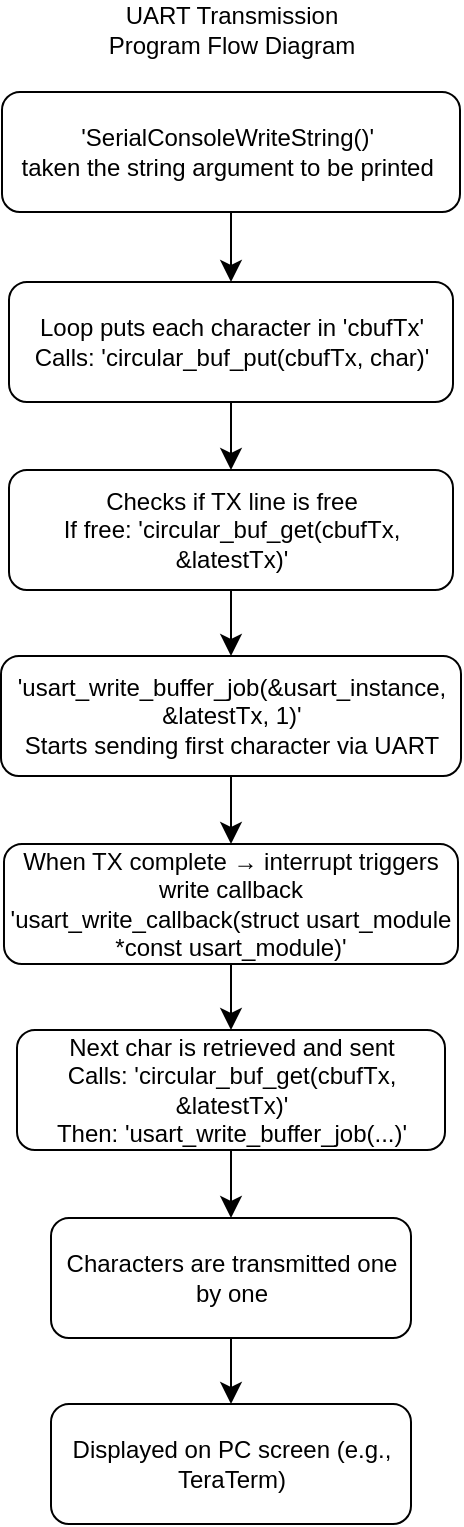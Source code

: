 <mxfile version="26.1.1">
  <diagram name="第 1 页" id="W2hzdXaxRCACEvIiYpvY">
    <mxGraphModel dx="1434" dy="738" grid="0" gridSize="10" guides="1" tooltips="1" connect="1" arrows="1" fold="1" page="0" pageScale="1" pageWidth="827" pageHeight="1169" math="0" shadow="0">
      <root>
        <mxCell id="0" />
        <mxCell id="1" parent="0" />
        <mxCell id="9vySundK5Msms9GkJIlE-1" value="" style="edgeStyle=none;curved=1;rounded=0;orthogonalLoop=1;jettySize=auto;html=1;fontSize=12;startSize=8;endSize=8;" parent="1" source="9vySundK5Msms9GkJIlE-2" target="9vySundK5Msms9GkJIlE-5" edge="1">
          <mxGeometry relative="1" as="geometry" />
        </mxCell>
        <mxCell id="9vySundK5Msms9GkJIlE-2" value="&#39;SerialConsoleWriteString()&#39;&amp;nbsp;&lt;div&gt;taken the string argument to be printed&amp;nbsp;&lt;/div&gt;" style="rounded=1;whiteSpace=wrap;html=1;" parent="1" vertex="1">
          <mxGeometry x="72" y="197" width="229" height="60" as="geometry" />
        </mxCell>
        <mxCell id="9vySundK5Msms9GkJIlE-3" value="UART Transmission Program Flow Diagram" style="text;html=1;align=center;verticalAlign=middle;whiteSpace=wrap;rounded=0;" parent="1" vertex="1">
          <mxGeometry x="116.5" y="151" width="140" height="30" as="geometry" />
        </mxCell>
        <mxCell id="9vySundK5Msms9GkJIlE-4" value="" style="edgeStyle=none;curved=1;rounded=0;orthogonalLoop=1;jettySize=auto;html=1;fontSize=12;startSize=8;endSize=8;" parent="1" source="9vySundK5Msms9GkJIlE-5" target="9vySundK5Msms9GkJIlE-7" edge="1">
          <mxGeometry relative="1" as="geometry" />
        </mxCell>
        <mxCell id="9vySundK5Msms9GkJIlE-5" value="&lt;div&gt;Loop puts each character in &#39;cbufTx&#39;&lt;/div&gt;&lt;div&gt;Calls: &#39;circular_buf_put(cbufTx, char)&#39;&lt;/div&gt;" style="whiteSpace=wrap;html=1;rounded=1;" parent="1" vertex="1">
          <mxGeometry x="75.5" y="292" width="222" height="60" as="geometry" />
        </mxCell>
        <mxCell id="9vySundK5Msms9GkJIlE-6" value="" style="edgeStyle=none;curved=1;rounded=0;orthogonalLoop=1;jettySize=auto;html=1;fontSize=12;startSize=8;endSize=8;" parent="1" source="9vySundK5Msms9GkJIlE-7" target="9vySundK5Msms9GkJIlE-9" edge="1">
          <mxGeometry relative="1" as="geometry" />
        </mxCell>
        <mxCell id="9vySundK5Msms9GkJIlE-7" value="&lt;div&gt;Checks if TX line is free&lt;/div&gt;&lt;div&gt;If free: &#39;circular_buf_get(cbufTx, &amp;amp;latestTx)&#39;&lt;/div&gt;" style="whiteSpace=wrap;html=1;rounded=1;" parent="1" vertex="1">
          <mxGeometry x="75.5" y="386" width="222" height="60" as="geometry" />
        </mxCell>
        <mxCell id="9vySundK5Msms9GkJIlE-8" value="" style="edgeStyle=none;curved=1;rounded=0;orthogonalLoop=1;jettySize=auto;html=1;fontSize=12;startSize=8;endSize=8;" parent="1" source="9vySundK5Msms9GkJIlE-9" target="9vySundK5Msms9GkJIlE-11" edge="1">
          <mxGeometry relative="1" as="geometry" />
        </mxCell>
        <mxCell id="9vySundK5Msms9GkJIlE-9" value="&lt;div&gt;&#39;usart_write_buffer_job(&amp;amp;usart_instance, &amp;amp;latestTx, 1)&#39;&lt;/div&gt;&lt;div&gt;Starts sending first character via UART&lt;/div&gt;" style="whiteSpace=wrap;html=1;rounded=1;" parent="1" vertex="1">
          <mxGeometry x="71.5" y="479" width="230" height="60" as="geometry" />
        </mxCell>
        <mxCell id="9vySundK5Msms9GkJIlE-10" value="" style="edgeStyle=none;curved=1;rounded=0;orthogonalLoop=1;jettySize=auto;html=1;fontSize=12;startSize=8;endSize=8;" parent="1" source="9vySundK5Msms9GkJIlE-11" target="9vySundK5Msms9GkJIlE-13" edge="1">
          <mxGeometry relative="1" as="geometry" />
        </mxCell>
        <mxCell id="9vySundK5Msms9GkJIlE-11" value="&lt;div&gt;When TX complete → interrupt triggers write callback&lt;/div&gt;&lt;div&gt;&#39;usart_write_callback(struct usart_module *const usart_module)&#39;&lt;/div&gt;" style="whiteSpace=wrap;html=1;rounded=1;" parent="1" vertex="1">
          <mxGeometry x="73" y="573" width="227" height="60" as="geometry" />
        </mxCell>
        <mxCell id="9vySundK5Msms9GkJIlE-12" value="" style="edgeStyle=none;curved=1;rounded=0;orthogonalLoop=1;jettySize=auto;html=1;fontSize=12;startSize=8;endSize=8;" parent="1" source="9vySundK5Msms9GkJIlE-13" target="9vySundK5Msms9GkJIlE-15" edge="1">
          <mxGeometry relative="1" as="geometry" />
        </mxCell>
        <mxCell id="9vySundK5Msms9GkJIlE-13" value="&lt;div&gt;Next char is retrieved and sent&lt;/div&gt;&lt;div&gt;Calls: &#39;circular_buf_get(cbufTx, &amp;amp;latestTx)&#39;&lt;/div&gt;&lt;div&gt;Then: &#39;usart_write_buffer_job(...)&#39;&lt;/div&gt;" style="whiteSpace=wrap;html=1;rounded=1;" parent="1" vertex="1">
          <mxGeometry x="79.5" y="666" width="214" height="60" as="geometry" />
        </mxCell>
        <mxCell id="9vySundK5Msms9GkJIlE-14" value="" style="edgeStyle=none;curved=1;rounded=0;orthogonalLoop=1;jettySize=auto;html=1;fontSize=12;startSize=8;endSize=8;" parent="1" source="9vySundK5Msms9GkJIlE-15" target="9vySundK5Msms9GkJIlE-17" edge="1">
          <mxGeometry relative="1" as="geometry" />
        </mxCell>
        <mxCell id="9vySundK5Msms9GkJIlE-15" value="Characters are transmitted one by one" style="whiteSpace=wrap;html=1;rounded=1;" parent="1" vertex="1">
          <mxGeometry x="96.5" y="760" width="180" height="60" as="geometry" />
        </mxCell>
        <mxCell id="9vySundK5Msms9GkJIlE-17" value="Displayed on PC screen (e.g., TeraTerm)" style="whiteSpace=wrap;html=1;rounded=1;" parent="1" vertex="1">
          <mxGeometry x="96.5" y="853" width="180" height="60" as="geometry" />
        </mxCell>
      </root>
    </mxGraphModel>
  </diagram>
</mxfile>
